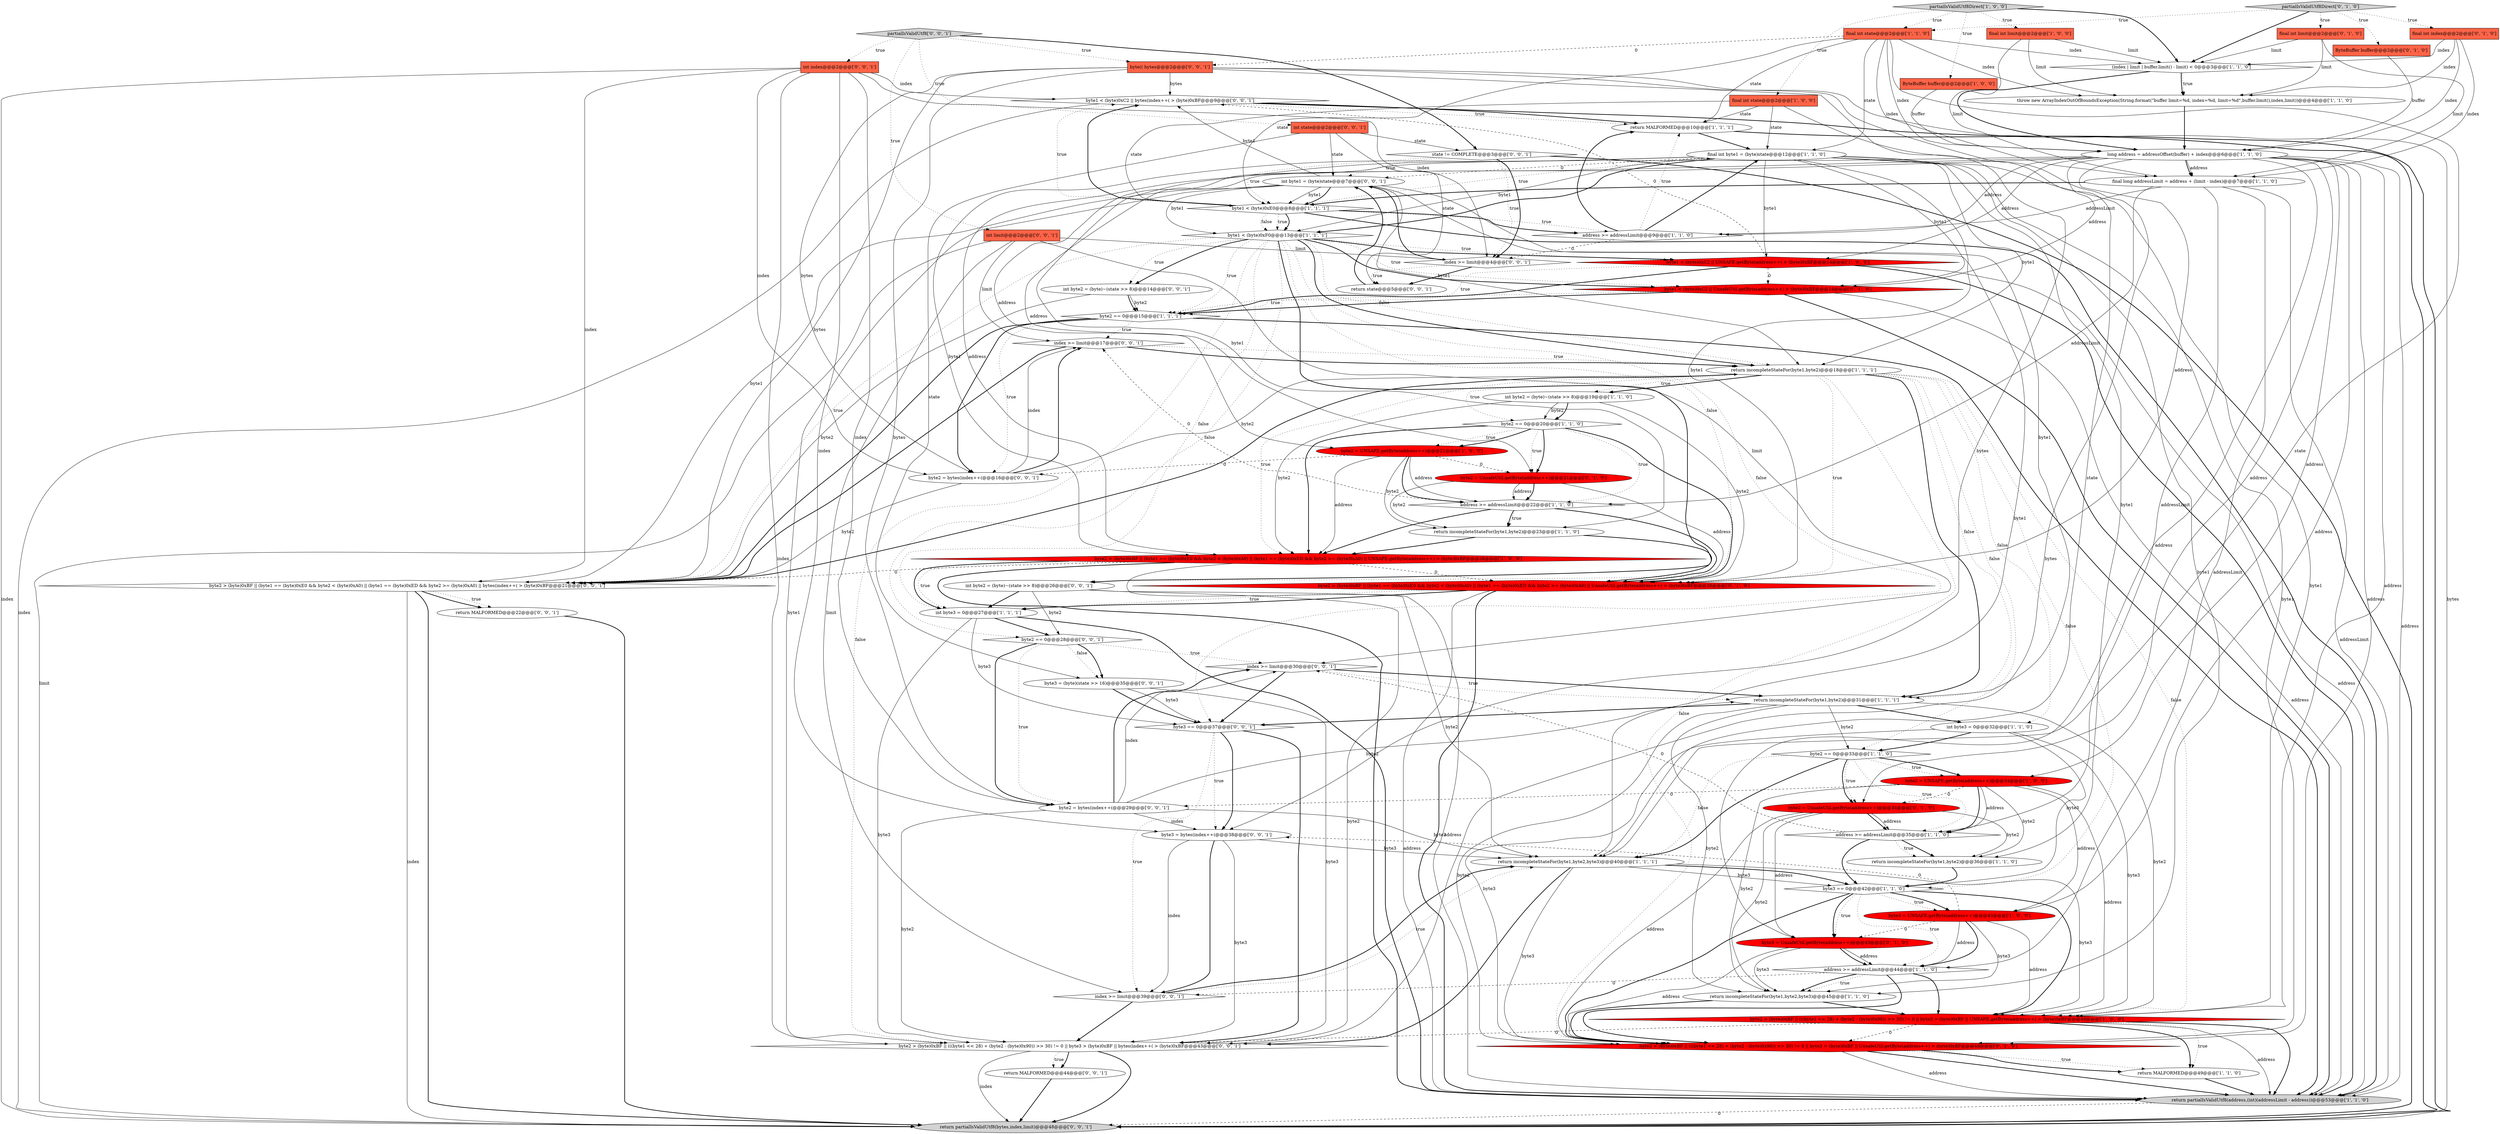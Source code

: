 digraph {
17 [style = filled, label = "return incompleteStateFor(byte1,byte2)@@@23@@@['1', '1', '0']", fillcolor = white, shape = ellipse image = "AAA0AAABBB1BBB"];
18 [style = filled, label = "return MALFORMED@@@49@@@['1', '1', '0']", fillcolor = white, shape = ellipse image = "AAA0AAABBB1BBB"];
35 [style = filled, label = "address >= addressLimit@@@9@@@['1', '1', '0']", fillcolor = white, shape = diamond image = "AAA0AAABBB1BBB"];
47 [style = filled, label = "byte3 = UnsafeUtil.getByte(address++)@@@43@@@['0', '1', '0']", fillcolor = red, shape = ellipse image = "AAA1AAABBB2BBB"];
52 [style = filled, label = "byte3 = bytes(index++(@@@38@@@['0', '0', '1']", fillcolor = white, shape = ellipse image = "AAA0AAABBB3BBB"];
71 [style = filled, label = "byte(( bytes@@@2@@@['0', '0', '1']", fillcolor = tomato, shape = box image = "AAA0AAABBB3BBB"];
22 [style = filled, label = "byte1 < (byte)0xE0@@@8@@@['1', '1', '1']", fillcolor = white, shape = diamond image = "AAA0AAABBB1BBB"];
48 [style = filled, label = "partialIsValidUtf8['0', '0', '1']", fillcolor = lightgray, shape = diamond image = "AAA0AAABBB3BBB"];
9 [style = filled, label = "byte1 < (byte)0xF0@@@13@@@['1', '1', '1']", fillcolor = white, shape = diamond image = "AAA0AAABBB1BBB"];
27 [style = filled, label = "final int byte1 = (byte)state@@@12@@@['1', '1', '0']", fillcolor = white, shape = ellipse image = "AAA0AAABBB1BBB"];
44 [style = filled, label = "byte2 = UnsafeUtil.getByte(address++)@@@21@@@['0', '1', '0']", fillcolor = red, shape = ellipse image = "AAA1AAABBB2BBB"];
58 [style = filled, label = "state != COMPLETE@@@3@@@['0', '0', '1']", fillcolor = white, shape = diamond image = "AAA0AAABBB3BBB"];
23 [style = filled, label = "address >= addressLimit@@@35@@@['1', '1', '0']", fillcolor = white, shape = diamond image = "AAA0AAABBB1BBB"];
40 [style = filled, label = "final int limit@@@2@@@['0', '1', '0']", fillcolor = tomato, shape = box image = "AAA0AAABBB2BBB"];
60 [style = filled, label = "byte2 > (byte)0xBF || (((byte1 << 28) + (byte2 - (byte)0x90)) >> 30) != 0 || byte3 > (byte)0xBF || bytes(index++( > (byte)0xBF@@@43@@@['0', '0', '1']", fillcolor = white, shape = diamond image = "AAA0AAABBB3BBB"];
16 [style = filled, label = "throw new ArrayIndexOutOfBoundsException(String.format(\"buffer limit=%d, index=%d, limit=%d\",buffer.limit(),index,limit))@@@4@@@['1', '1', '0']", fillcolor = white, shape = ellipse image = "AAA0AAABBB1BBB"];
15 [style = filled, label = "address >= addressLimit@@@44@@@['1', '1', '0']", fillcolor = white, shape = diamond image = "AAA0AAABBB1BBB"];
54 [style = filled, label = "index >= limit@@@4@@@['0', '0', '1']", fillcolor = white, shape = diamond image = "AAA0AAABBB3BBB"];
26 [style = filled, label = "partialIsValidUtf8Direct['1', '0', '0']", fillcolor = lightgray, shape = diamond image = "AAA0AAABBB1BBB"];
29 [style = filled, label = "final long addressLimit = address + (limit - index)@@@7@@@['1', '1', '0']", fillcolor = white, shape = ellipse image = "AAA0AAABBB1BBB"];
25 [style = filled, label = "return incompleteStateFor(byte1,byte2)@@@36@@@['1', '1', '0']", fillcolor = white, shape = ellipse image = "AAA0AAABBB1BBB"];
68 [style = filled, label = "int byte2 = (byte)~(state >> 8)@@@14@@@['0', '0', '1']", fillcolor = white, shape = ellipse image = "AAA0AAABBB3BBB"];
13 [style = filled, label = "int byte2 = (byte)~(state >> 8)@@@19@@@['1', '1', '0']", fillcolor = white, shape = ellipse image = "AAA0AAABBB1BBB"];
66 [style = filled, label = "byte2 == 0@@@28@@@['0', '0', '1']", fillcolor = white, shape = diamond image = "AAA0AAABBB3BBB"];
31 [style = filled, label = "int byte3 = 0@@@32@@@['1', '1', '0']", fillcolor = white, shape = ellipse image = "AAA0AAABBB1BBB"];
70 [style = filled, label = "int byte2 = (byte)~(state >> 8)@@@26@@@['0', '0', '1']", fillcolor = white, shape = ellipse image = "AAA0AAABBB3BBB"];
20 [style = filled, label = "return incompleteStateFor(byte1,byte2)@@@18@@@['1', '1', '1']", fillcolor = white, shape = ellipse image = "AAA0AAABBB1BBB"];
0 [style = filled, label = "return incompleteStateFor(byte1,byte2,byte3)@@@45@@@['1', '1', '0']", fillcolor = white, shape = ellipse image = "AAA0AAABBB1BBB"];
64 [style = filled, label = "return partialIsValidUtf8(bytes,index,limit)@@@48@@@['0', '0', '1']", fillcolor = lightgray, shape = ellipse image = "AAA0AAABBB3BBB"];
73 [style = filled, label = "return MALFORMED@@@22@@@['0', '0', '1']", fillcolor = white, shape = ellipse image = "AAA0AAABBB3BBB"];
11 [style = filled, label = "return partialIsValidUtf8(address,(int)(addressLimit - address))@@@53@@@['1', '1', '0']", fillcolor = lightgray, shape = ellipse image = "AAA0AAABBB1BBB"];
21 [style = filled, label = "byte2 == 0@@@33@@@['1', '1', '0']", fillcolor = white, shape = diamond image = "AAA0AAABBB1BBB"];
56 [style = filled, label = "int byte1 = (byte)state@@@7@@@['0', '0', '1']", fillcolor = white, shape = ellipse image = "AAA0AAABBB3BBB"];
39 [style = filled, label = "final int index@@@2@@@['0', '1', '0']", fillcolor = tomato, shape = box image = "AAA0AAABBB2BBB"];
4 [style = filled, label = "final int limit@@@2@@@['1', '0', '0']", fillcolor = tomato, shape = box image = "AAA0AAABBB1BBB"];
8 [style = filled, label = "long address = addressOffset(buffer) + index@@@6@@@['1', '1', '0']", fillcolor = white, shape = ellipse image = "AAA0AAABBB1BBB"];
65 [style = filled, label = "byte1 < (byte)0xC2 || bytes(index++( > (byte)0xBF@@@9@@@['0', '0', '1']", fillcolor = white, shape = diamond image = "AAA0AAABBB3BBB"];
62 [style = filled, label = "index >= limit@@@17@@@['0', '0', '1']", fillcolor = white, shape = diamond image = "AAA0AAABBB3BBB"];
67 [style = filled, label = "int limit@@@2@@@['0', '0', '1']", fillcolor = tomato, shape = box image = "AAA0AAABBB3BBB"];
3 [style = filled, label = "ByteBuffer buffer@@@2@@@['1', '0', '0']", fillcolor = tomato, shape = box image = "AAA0AAABBB1BBB"];
46 [style = filled, label = "byte2 = UnsafeUtil.getByte(address++)@@@34@@@['0', '1', '0']", fillcolor = red, shape = ellipse image = "AAA1AAABBB2BBB"];
19 [style = filled, label = "address >= addressLimit@@@22@@@['1', '1', '0']", fillcolor = white, shape = diamond image = "AAA0AAABBB1BBB"];
28 [style = filled, label = "byte1 < (byte)0xC2 || UNSAFE.getByte(address++) > (byte)0xBF@@@14@@@['1', '0', '0']", fillcolor = red, shape = diamond image = "AAA1AAABBB1BBB"];
14 [style = filled, label = "byte2 > (byte)0xBF || (byte1 == (byte)0xE0 && byte2 < (byte)0xA0) || (byte1 == (byte)0xED && byte2 >= (byte)0xA0) || UNSAFE.getByte(address++) > (byte)0xBF@@@26@@@['1', '0', '0']", fillcolor = red, shape = diamond image = "AAA1AAABBB1BBB"];
43 [style = filled, label = "ByteBuffer buffer@@@2@@@['0', '1', '0']", fillcolor = tomato, shape = box image = "AAA0AAABBB2BBB"];
49 [style = filled, label = "index >= limit@@@30@@@['0', '0', '1']", fillcolor = white, shape = diamond image = "AAA0AAABBB3BBB"];
63 [style = filled, label = "byte3 = (byte)(state >> 16)@@@35@@@['0', '0', '1']", fillcolor = white, shape = ellipse image = "AAA0AAABBB3BBB"];
10 [style = filled, label = "return incompleteStateFor(byte1,byte2,byte3)@@@40@@@['1', '1', '1']", fillcolor = white, shape = ellipse image = "AAA0AAABBB1BBB"];
61 [style = filled, label = "int state@@@2@@@['0', '0', '1']", fillcolor = tomato, shape = box image = "AAA0AAABBB3BBB"];
33 [style = filled, label = "byte3 = UNSAFE.getByte(address++)@@@43@@@['1', '0', '0']", fillcolor = red, shape = ellipse image = "AAA1AAABBB1BBB"];
12 [style = filled, label = "final int state@@@2@@@['1', '1', '0']", fillcolor = tomato, shape = box image = "AAA0AAABBB1BBB"];
6 [style = filled, label = "byte2 == 0@@@20@@@['1', '1', '0']", fillcolor = white, shape = diamond image = "AAA0AAABBB1BBB"];
30 [style = filled, label = "byte2 == 0@@@15@@@['1', '1', '1']", fillcolor = white, shape = diamond image = "AAA0AAABBB1BBB"];
36 [style = filled, label = "int byte3 = 0@@@27@@@['1', '1', '1']", fillcolor = white, shape = ellipse image = "AAA0AAABBB1BBB"];
59 [style = filled, label = "return MALFORMED@@@44@@@['0', '0', '1']", fillcolor = white, shape = ellipse image = "AAA0AAABBB3BBB"];
72 [style = filled, label = "return state@@@5@@@['0', '0', '1']", fillcolor = white, shape = ellipse image = "AAA0AAABBB3BBB"];
34 [style = filled, label = "byte2 = UNSAFE.getByte(address++)@@@21@@@['1', '0', '0']", fillcolor = red, shape = ellipse image = "AAA1AAABBB1BBB"];
45 [style = filled, label = "byte1 < (byte)0xC2 || UnsafeUtil.getByte(address++) > (byte)0xBF@@@14@@@['0', '1', '0']", fillcolor = red, shape = diamond image = "AAA1AAABBB2BBB"];
41 [style = filled, label = "byte2 > (byte)0xBF || (byte1 == (byte)0xE0 && byte2 < (byte)0xA0) || (byte1 == (byte)0xED && byte2 >= (byte)0xA0) || UnsafeUtil.getByte(address++) > (byte)0xBF@@@26@@@['0', '1', '0']", fillcolor = red, shape = diamond image = "AAA1AAABBB2BBB"];
1 [style = filled, label = "final int state@@@2@@@['1', '0', '0']", fillcolor = tomato, shape = box image = "AAA0AAABBB1BBB"];
32 [style = filled, label = "return MALFORMED@@@10@@@['1', '1', '1']", fillcolor = white, shape = ellipse image = "AAA0AAABBB1BBB"];
38 [style = filled, label = "byte2 > (byte)0xBF || (((byte1 << 28) + (byte2 - (byte)0x90)) >> 30) != 0 || byte3 > (byte)0xBF || UnsafeUtil.getByte(address++) > (byte)0xBF@@@48@@@['0', '1', '0']", fillcolor = red, shape = diamond image = "AAA1AAABBB2BBB"];
2 [style = filled, label = "byte2 = UNSAFE.getByte(address++)@@@34@@@['1', '0', '0']", fillcolor = red, shape = ellipse image = "AAA1AAABBB1BBB"];
7 [style = filled, label = "(index | limit | buffer.limit() - limit) < 0@@@3@@@['1', '1', '0']", fillcolor = white, shape = diamond image = "AAA0AAABBB1BBB"];
37 [style = filled, label = "byte2 > (byte)0xBF || (((byte1 << 28) + (byte2 - (byte)0x90)) >> 30) != 0 || byte3 > (byte)0xBF || UNSAFE.getByte(address++) > (byte)0xBF@@@48@@@['1', '0', '0']", fillcolor = red, shape = diamond image = "AAA1AAABBB1BBB"];
50 [style = filled, label = "int index@@@2@@@['0', '0', '1']", fillcolor = tomato, shape = box image = "AAA0AAABBB3BBB"];
51 [style = filled, label = "byte3 == 0@@@37@@@['0', '0', '1']", fillcolor = white, shape = diamond image = "AAA0AAABBB3BBB"];
53 [style = filled, label = "byte2 = bytes(index++(@@@16@@@['0', '0', '1']", fillcolor = white, shape = ellipse image = "AAA0AAABBB3BBB"];
24 [style = filled, label = "byte3 == 0@@@42@@@['1', '1', '0']", fillcolor = white, shape = diamond image = "AAA0AAABBB1BBB"];
42 [style = filled, label = "partialIsValidUtf8Direct['0', '1', '0']", fillcolor = lightgray, shape = diamond image = "AAA0AAABBB2BBB"];
55 [style = filled, label = "byte2 > (byte)0xBF || (byte1 == (byte)0xE0 && byte2 < (byte)0xA0) || (byte1 == (byte)0xED && byte2 >= (byte)0xA0) || bytes(index++( > (byte)0xBF@@@21@@@['0', '0', '1']", fillcolor = white, shape = diamond image = "AAA0AAABBB3BBB"];
57 [style = filled, label = "byte2 = bytes(index++(@@@29@@@['0', '0', '1']", fillcolor = white, shape = ellipse image = "AAA0AAABBB3BBB"];
69 [style = filled, label = "index >= limit@@@39@@@['0', '0', '1']", fillcolor = white, shape = diamond image = "AAA0AAABBB3BBB"];
5 [style = filled, label = "return incompleteStateFor(byte1,byte2)@@@31@@@['1', '1', '1']", fillcolor = white, shape = ellipse image = "AAA0AAABBB1BBB"];
47->0 [style = solid, label="byte3"];
9->60 [style = dotted, label="false"];
37->11 [style = bold, label=""];
5->38 [style = solid, label="byte2"];
71->57 [style = solid, label="bytes"];
67->69 [style = solid, label="limit"];
10->24 [style = bold, label=""];
27->20 [style = solid, label="byte1"];
26->12 [style = dotted, label="true"];
24->33 [style = dotted, label="true"];
50->60 [style = solid, label="index"];
14->11 [style = solid, label="address"];
23->49 [style = dashed, label="0"];
4->16 [style = solid, label="limit"];
34->17 [style = solid, label="byte2"];
21->2 [style = bold, label=""];
43->8 [style = solid, label="buffer"];
30->11 [style = bold, label=""];
44->41 [style = solid, label="address"];
7->16 [style = bold, label=""];
7->16 [style = dotted, label="true"];
22->35 [style = dotted, label="true"];
10->37 [style = solid, label="byte3"];
48->67 [style = dotted, label="true"];
57->10 [style = solid, label="byte2"];
23->25 [style = bold, label=""];
15->38 [style = bold, label=""];
59->64 [style = bold, label=""];
56->60 [style = solid, label="byte1"];
34->19 [style = bold, label=""];
20->21 [style = dotted, label="false"];
9->66 [style = dotted, label="false"];
18->11 [style = bold, label=""];
22->9 [style = bold, label=""];
53->20 [style = solid, label="byte2"];
45->11 [style = bold, label=""];
38->18 [style = dotted, label="true"];
62->20 [style = bold, label=""];
55->64 [style = solid, label="index"];
12->7 [style = solid, label="index"];
8->41 [style = solid, label="address"];
25->24 [style = bold, label=""];
51->60 [style = bold, label=""];
38->18 [style = bold, label=""];
33->52 [style = dashed, label="0"];
5->21 [style = solid, label="byte2"];
71->64 [style = solid, label="bytes"];
73->64 [style = bold, label=""];
44->19 [style = solid, label="address"];
49->5 [style = bold, label=""];
66->57 [style = bold, label=""];
22->11 [style = bold, label=""];
48->71 [style = dotted, label="true"];
8->45 [style = solid, label="address"];
50->57 [style = solid, label="index"];
10->24 [style = solid, label="byte3"];
48->58 [style = bold, label=""];
21->46 [style = dotted, label="true"];
1->22 [style = solid, label="state"];
24->47 [style = dotted, label="true"];
11->64 [style = dashed, label="0"];
57->5 [style = solid, label="byte2"];
9->68 [style = bold, label=""];
29->15 [style = solid, label="addressLimit"];
27->45 [style = solid, label="byte1"];
21->2 [style = dotted, label="true"];
32->27 [style = bold, label=""];
68->30 [style = bold, label=""];
57->52 [style = solid, label="index"];
37->38 [style = dashed, label="0"];
56->10 [style = solid, label="byte1"];
13->41 [style = solid, label="byte2"];
15->0 [style = dotted, label="true"];
61->63 [style = solid, label="state"];
34->14 [style = solid, label="address"];
72->56 [style = bold, label=""];
27->37 [style = solid, label="byte1"];
55->73 [style = dotted, label="true"];
12->22 [style = solid, label="state"];
14->55 [style = dashed, label="0"];
69->10 [style = bold, label=""];
66->63 [style = dotted, label="false"];
9->30 [style = dotted, label="true"];
23->25 [style = dotted, label="true"];
58->64 [style = bold, label=""];
14->41 [style = dashed, label="0"];
8->38 [style = solid, label="address"];
70->10 [style = solid, label="byte2"];
12->71 [style = dashed, label="0"];
10->38 [style = solid, label="byte3"];
48->50 [style = dotted, label="true"];
55->73 [style = bold, label=""];
71->60 [style = solid, label="bytes"];
39->29 [style = solid, label="index"];
61->72 [style = solid, label="state"];
40->29 [style = solid, label="limit"];
14->36 [style = dotted, label="true"];
68->30 [style = solid, label="byte2"];
9->70 [style = dotted, label="false"];
23->24 [style = bold, label=""];
41->11 [style = solid, label="address"];
29->19 [style = solid, label="addressLimit"];
45->11 [style = solid, label="address"];
6->34 [style = dotted, label="true"];
45->30 [style = dotted, label="true"];
57->49 [style = bold, label=""];
70->36 [style = bold, label=""];
20->37 [style = dotted, label="false"];
60->64 [style = solid, label="index"];
8->34 [style = solid, label="address"];
8->47 [style = solid, label="address"];
28->45 [style = dashed, label="0"];
2->46 [style = dashed, label="0"];
31->21 [style = bold, label=""];
62->55 [style = bold, label=""];
63->60 [style = solid, label="byte3"];
69->10 [style = dotted, label="true"];
45->30 [style = bold, label=""];
6->19 [style = dotted, label="true"];
36->11 [style = bold, label=""];
33->47 [style = dashed, label="0"];
31->24 [style = solid, label="byte3"];
41->36 [style = dotted, label="true"];
9->70 [style = bold, label=""];
28->30 [style = dotted, label="true"];
57->49 [style = solid, label="index"];
63->51 [style = solid, label="byte3"];
15->0 [style = bold, label=""];
52->69 [style = bold, label=""];
8->46 [style = solid, label="address"];
8->2 [style = solid, label="address"];
26->4 [style = dotted, label="true"];
55->64 [style = bold, label=""];
9->28 [style = dotted, label="true"];
2->0 [style = solid, label="byte2"];
26->7 [style = bold, label=""];
58->54 [style = dotted, label="true"];
67->64 [style = solid, label="limit"];
37->18 [style = dotted, label="true"];
24->38 [style = bold, label=""];
28->65 [style = dashed, label="0"];
5->37 [style = solid, label="byte2"];
58->54 [style = bold, label=""];
0->38 [style = bold, label=""];
20->5 [style = dotted, label="false"];
19->41 [style = bold, label=""];
42->43 [style = dotted, label="true"];
8->14 [style = solid, label="address"];
26->1 [style = dotted, label="true"];
9->55 [style = dotted, label="true"];
42->7 [style = bold, label=""];
37->11 [style = solid, label="address"];
35->54 [style = dashed, label="0"];
2->33 [style = solid, label="address"];
10->60 [style = bold, label=""];
68->55 [style = solid, label="byte2"];
38->11 [style = solid, label="address"];
20->13 [style = bold, label=""];
6->34 [style = bold, label=""];
35->32 [style = bold, label=""];
9->20 [style = bold, label=""];
30->53 [style = bold, label=""];
27->0 [style = solid, label="byte1"];
39->16 [style = solid, label="index"];
27->41 [style = solid, label="byte1"];
9->28 [style = bold, label=""];
3->8 [style = solid, label="buffer"];
65->32 [style = dotted, label="true"];
19->14 [style = bold, label=""];
56->5 [style = solid, label="byte1"];
9->45 [style = dotted, label="true"];
71->55 [style = solid, label="bytes"];
8->11 [style = solid, label="address"];
2->37 [style = solid, label="address"];
8->33 [style = solid, label="address"];
57->60 [style = solid, label="byte2"];
46->23 [style = bold, label=""];
5->51 [style = bold, label=""];
65->64 [style = solid, label="index"];
56->65 [style = solid, label="byte1"];
51->69 [style = dotted, label="true"];
65->64 [style = bold, label=""];
12->32 [style = solid, label="state"];
8->35 [style = solid, label="address"];
60->59 [style = bold, label=""];
31->37 [style = solid, label="byte3"];
56->22 [style = solid, label="byte1"];
30->55 [style = bold, label=""];
29->23 [style = solid, label="addressLimit"];
53->62 [style = solid, label="index"];
24->15 [style = dotted, label="true"];
37->18 [style = bold, label=""];
56->22 [style = bold, label=""];
8->29 [style = bold, label=""];
13->6 [style = solid, label="byte2"];
71->52 [style = solid, label="bytes"];
33->15 [style = solid, label="address"];
36->51 [style = solid, label="byte3"];
7->8 [style = bold, label=""];
22->65 [style = bold, label=""];
60->59 [style = dotted, label="true"];
47->15 [style = solid, label="address"];
27->38 [style = solid, label="byte1"];
21->46 [style = bold, label=""];
29->35 [style = solid, label="addressLimit"];
27->9 [style = solid, label="byte1"];
17->14 [style = bold, label=""];
51->52 [style = dotted, label="true"];
6->41 [style = bold, label=""];
22->9 [style = dotted, label="false"];
8->44 [style = solid, label="address"];
66->63 [style = bold, label=""];
63->51 [style = bold, label=""];
28->11 [style = solid, label="address"];
53->55 [style = solid, label="byte2"];
40->7 [style = solid, label="limit"];
19->17 [style = dotted, label="true"];
17->41 [style = bold, label=""];
21->10 [style = dotted, label="false"];
36->60 [style = solid, label="byte3"];
24->47 [style = bold, label=""];
8->29 [style = solid, label="address"];
4->29 [style = solid, label="limit"];
30->53 [style = dotted, label="true"];
67->54 [style = solid, label="limit"];
47->38 [style = solid, label="address"];
39->7 [style = solid, label="index"];
9->68 [style = dotted, label="true"];
22->9 [style = dotted, label="true"];
36->66 [style = bold, label=""];
20->24 [style = dotted, label="false"];
32->64 [style = bold, label=""];
46->38 [style = solid, label="address"];
20->6 [style = dotted, label="true"];
14->36 [style = bold, label=""];
4->7 [style = solid, label="limit"];
50->54 [style = solid, label="index"];
16->8 [style = bold, label=""];
44->17 [style = solid, label="byte2"];
50->55 [style = solid, label="index"];
27->28 [style = solid, label="byte1"];
20->14 [style = dotted, label="true"];
27->56 [style = dashed, label="0"];
19->17 [style = bold, label=""];
51->52 [style = bold, label=""];
42->40 [style = dotted, label="true"];
34->44 [style = dashed, label="0"];
52->69 [style = solid, label="index"];
33->37 [style = solid, label="address"];
52->60 [style = solid, label="byte3"];
12->16 [style = solid, label="index"];
22->27 [style = dotted, label="true"];
71->65 [style = solid, label="bytes"];
50->64 [style = solid, label="index"];
22->35 [style = bold, label=""];
27->17 [style = solid, label="byte1"];
33->0 [style = solid, label="byte3"];
56->20 [style = solid, label="byte1"];
35->27 [style = bold, label=""];
47->15 [style = bold, label=""];
0->37 [style = bold, label=""];
22->65 [style = dotted, label="true"];
50->52 [style = solid, label="index"];
28->11 [style = bold, label=""];
1->32 [style = solid, label="state"];
49->5 [style = dotted, label="true"];
70->66 [style = solid, label="byte2"];
29->11 [style = solid, label="addressLimit"];
6->14 [style = bold, label=""];
1->27 [style = solid, label="state"];
42->12 [style = dotted, label="true"];
5->31 [style = bold, label=""];
20->31 [style = dotted, label="false"];
46->47 [style = solid, label="address"];
54->72 [style = bold, label=""];
46->0 [style = solid, label="byte2"];
71->53 [style = solid, label="bytes"];
12->29 [style = solid, label="index"];
21->10 [style = bold, label=""];
40->16 [style = solid, label="limit"];
54->56 [style = bold, label=""];
69->60 [style = bold, label=""];
20->38 [style = dotted, label="false"];
27->9 [style = bold, label=""];
44->19 [style = bold, label=""];
15->69 [style = dashed, label="0"];
49->51 [style = bold, label=""];
67->62 [style = solid, label="limit"];
20->41 [style = dotted, label="true"];
67->49 [style = solid, label="limit"];
41->11 [style = bold, label=""];
39->8 [style = solid, label="index"];
9->51 [style = dotted, label="false"];
56->55 [style = solid, label="byte1"];
2->23 [style = bold, label=""];
46->25 [style = solid, label="byte2"];
12->27 [style = solid, label="state"];
21->23 [style = dotted, label="true"];
62->20 [style = dotted, label="true"];
20->13 [style = dotted, label="true"];
14->11 [style = bold, label=""];
19->62 [style = dashed, label="0"];
58->22 [style = dotted, label="true"];
12->10 [style = solid, label="state"];
31->38 [style = solid, label="byte3"];
28->30 [style = bold, label=""];
33->15 [style = bold, label=""];
38->11 [style = bold, label=""];
60->64 [style = bold, label=""];
52->10 [style = solid, label="byte3"];
8->37 [style = solid, label="address"];
26->3 [style = dotted, label="true"];
13->14 [style = solid, label="byte2"];
27->25 [style = solid, label="byte1"];
9->20 [style = dotted, label="false"];
9->36 [style = dotted, label="false"];
61->58 [style = solid, label="state"];
61->56 [style = solid, label="state"];
27->14 [style = solid, label="byte1"];
54->72 [style = dotted, label="true"];
2->23 [style = solid, label="address"];
12->8 [style = solid, label="index"];
42->39 [style = dotted, label="true"];
58->56 [style = dotted, label="true"];
46->23 [style = solid, label="address"];
6->44 [style = bold, label=""];
5->0 [style = solid, label="byte2"];
53->62 [style = bold, label=""];
24->33 [style = bold, label=""];
50->65 [style = solid, label="index"];
2->25 [style = solid, label="byte2"];
41->36 [style = bold, label=""];
13->6 [style = bold, label=""];
15->37 [style = bold, label=""];
37->60 [style = dashed, label="0"];
56->9 [style = solid, label="byte1"];
2->57 [style = dashed, label="0"];
50->53 [style = solid, label="index"];
48->61 [style = dotted, label="true"];
1->10 [style = solid, label="state"];
8->28 [style = solid, label="address"];
34->53 [style = dashed, label="0"];
20->55 [style = bold, label=""];
30->62 [style = dotted, label="true"];
6->44 [style = dotted, label="true"];
20->5 [style = bold, label=""];
34->19 [style = solid, label="address"];
66->57 [style = dotted, label="true"];
9->45 [style = bold, label=""];
66->49 [style = dotted, label="true"];
24->37 [style = bold, label=""];
70->60 [style = solid, label="byte2"];
29->22 [style = bold, label=""];
65->32 [style = bold, label=""];
35->32 [style = dotted, label="true"];
}
